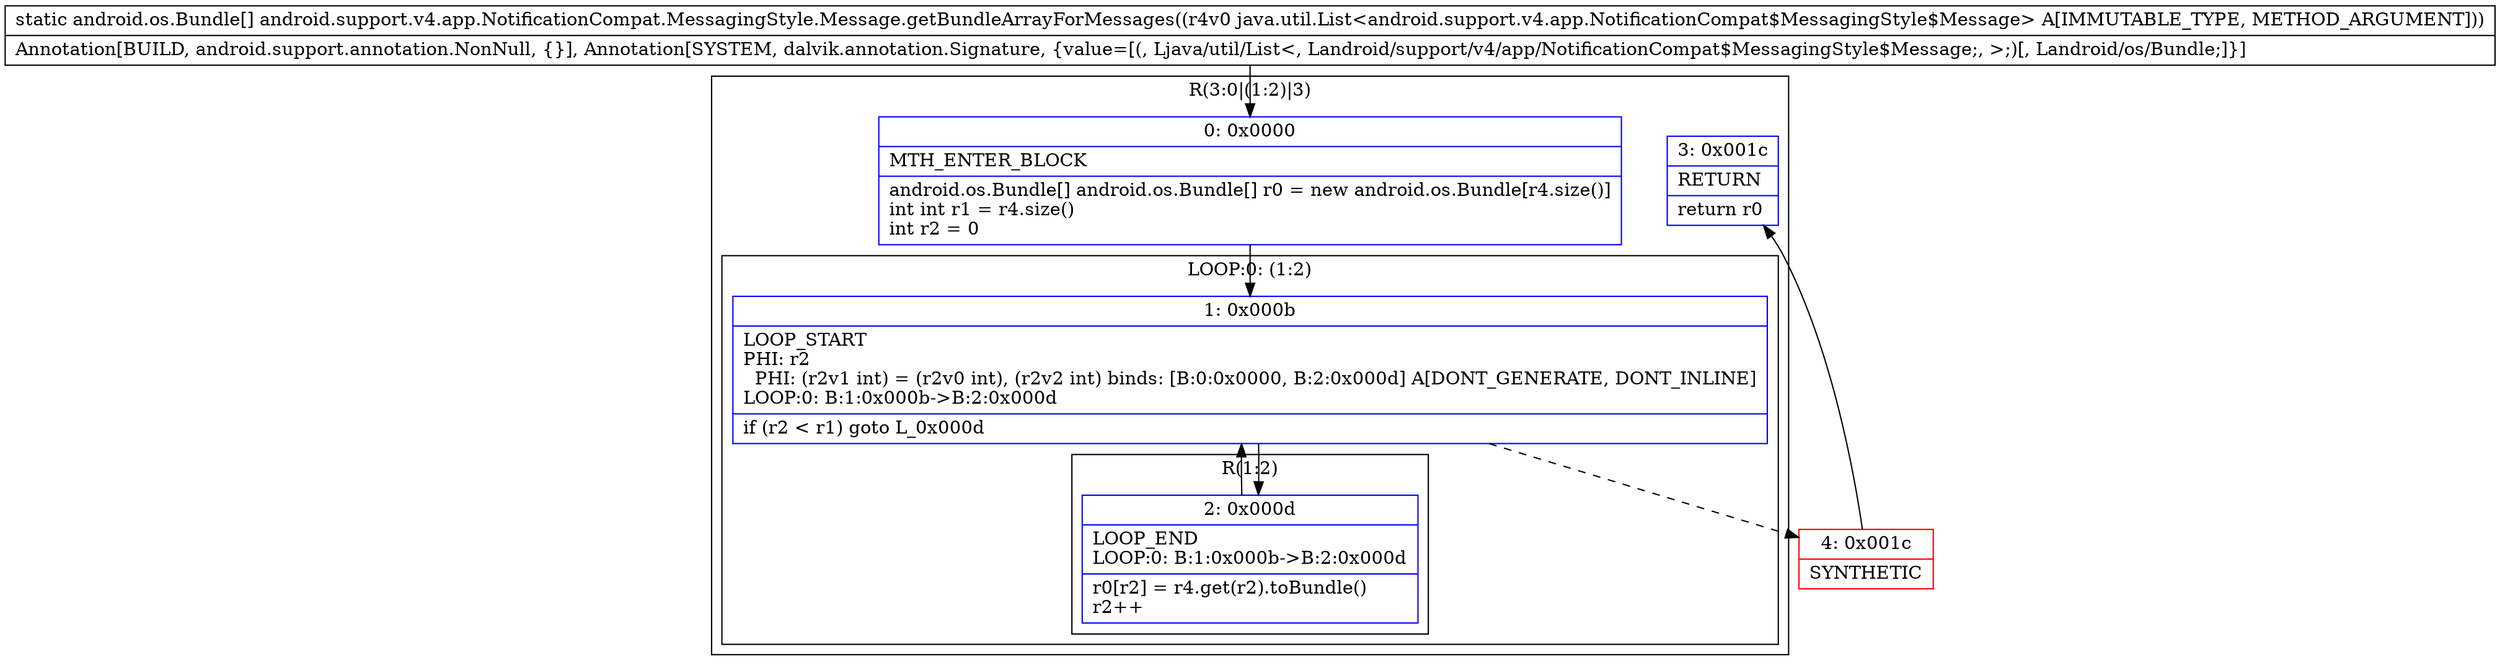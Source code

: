 digraph "CFG forandroid.support.v4.app.NotificationCompat.MessagingStyle.Message.getBundleArrayForMessages(Ljava\/util\/List;)[Landroid\/os\/Bundle;" {
subgraph cluster_Region_534337027 {
label = "R(3:0|(1:2)|3)";
node [shape=record,color=blue];
Node_0 [shape=record,label="{0\:\ 0x0000|MTH_ENTER_BLOCK\l|android.os.Bundle[] android.os.Bundle[] r0 = new android.os.Bundle[r4.size()]\lint int r1 = r4.size()\lint r2 = 0\l}"];
subgraph cluster_LoopRegion_1078596966 {
label = "LOOP:0: (1:2)";
node [shape=record,color=blue];
Node_1 [shape=record,label="{1\:\ 0x000b|LOOP_START\lPHI: r2 \l  PHI: (r2v1 int) = (r2v0 int), (r2v2 int) binds: [B:0:0x0000, B:2:0x000d] A[DONT_GENERATE, DONT_INLINE]\lLOOP:0: B:1:0x000b\-\>B:2:0x000d\l|if (r2 \< r1) goto L_0x000d\l}"];
subgraph cluster_Region_1860472526 {
label = "R(1:2)";
node [shape=record,color=blue];
Node_2 [shape=record,label="{2\:\ 0x000d|LOOP_END\lLOOP:0: B:1:0x000b\-\>B:2:0x000d\l|r0[r2] = r4.get(r2).toBundle()\lr2++\l}"];
}
}
Node_3 [shape=record,label="{3\:\ 0x001c|RETURN\l|return r0\l}"];
}
Node_4 [shape=record,color=red,label="{4\:\ 0x001c|SYNTHETIC\l}"];
MethodNode[shape=record,label="{static android.os.Bundle[] android.support.v4.app.NotificationCompat.MessagingStyle.Message.getBundleArrayForMessages((r4v0 java.util.List\<android.support.v4.app.NotificationCompat$MessagingStyle$Message\> A[IMMUTABLE_TYPE, METHOD_ARGUMENT]))  | Annotation[BUILD, android.support.annotation.NonNull, \{\}], Annotation[SYSTEM, dalvik.annotation.Signature, \{value=[(, Ljava\/util\/List\<, Landroid\/support\/v4\/app\/NotificationCompat$MessagingStyle$Message;, \>;)[, Landroid\/os\/Bundle;]\}]\l}"];
MethodNode -> Node_0;
Node_0 -> Node_1;
Node_1 -> Node_2;
Node_1 -> Node_4[style=dashed];
Node_2 -> Node_1;
Node_4 -> Node_3;
}

